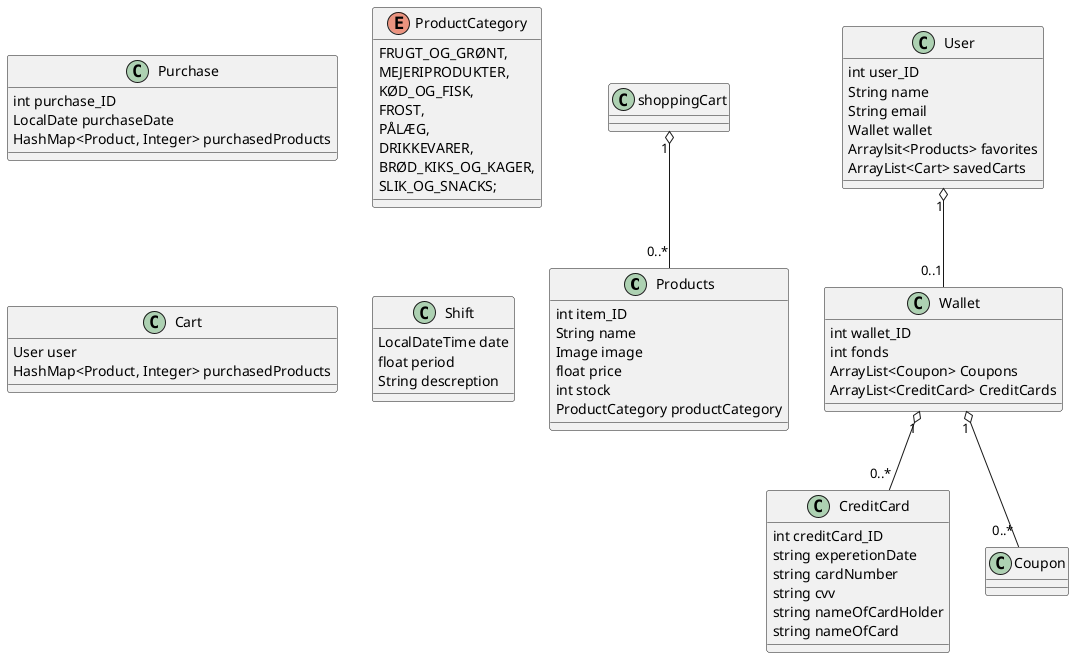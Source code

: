 @startuml
class Products {
    int item_ID
    String name
    Image image
    float price
    int stock
    ProductCategory productCategory
}

class User {
    int user_ID
    String name
    String email
    Wallet wallet
    Arraylsit<Products> favorites
    ArrayList<Cart> savedCarts
}


Class Wallet {
    int wallet_ID
    int fonds
    ArrayList<Coupon> Coupons
    ArrayList<CreditCard> CreditCards
}

class CreditCard {
    int creditCard_ID
    string experetionDate
    string cardNumber
    string cvv
    string nameOfCardHolder
    string nameOfCard
}

class Coupon {

}

class Purchase {
    int purchase_ID
    LocalDate purchaseDate
    HashMap<Product, Integer> purchasedProducts
}

enum ProductCategory {
    FRUGT_OG_GRØNT,
    MEJERIPRODUKTER,
    KØD_OG_FISK,
    FROST,
    PÅLÆG,
    DRIKKEVARER,
    BRØD_KIKS_OG_KAGER,
    SLIK_OG_SNACKS;
}

class Cart {
    User user
    HashMap<Product, Integer> purchasedProducts
}

class Shift {
    LocalDateTime date
    float period
    String descreption
}

Wallet "1" o-- "0..*" Coupon
Wallet "1" o-- "0..*" CreditCard
User "1" o-- "0..1" Wallet
shoppingCart "1" o-- "0..*" Products

@enduml